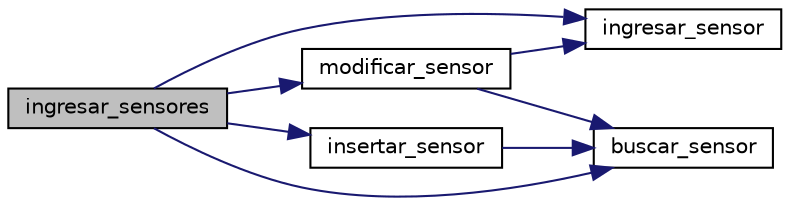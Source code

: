digraph "ingresar_sensores"
{
  edge [fontname="Helvetica",fontsize="10",labelfontname="Helvetica",labelfontsize="10"];
  node [fontname="Helvetica",fontsize="10",shape=record];
  rankdir="LR";
  Node1 [label="ingresar_sensores",height=0.2,width=0.4,color="black", fillcolor="grey75", style="filled", fontcolor="black"];
  Node1 -> Node2 [color="midnightblue",fontsize="10",style="solid",fontname="Helvetica"];
  Node2 [label="ingresar_sensor",height=0.2,width=0.4,color="black", fillcolor="white", style="filled",URL="$d9/dae/sensorlib_8h.html#afd041115ce4566d8d57e9e460519fe2a",tooltip="Esta funcion almacena los datos ingresados por teclado dentro de una estructura \"Sensor\" pasado por r..."];
  Node1 -> Node3 [color="midnightblue",fontsize="10",style="solid",fontname="Helvetica"];
  Node3 [label="insertar_sensor",height=0.2,width=0.4,color="black", fillcolor="white", style="filled",URL="$d9/dae/sensorlib_8h.html#aadf6070bba31d11ac68265456fe5b4b9",tooltip="Esta funcion inserta un sensor nuevo en una lista de sensores. "];
  Node3 -> Node4 [color="midnightblue",fontsize="10",style="solid",fontname="Helvetica"];
  Node4 [label="buscar_sensor",height=0.2,width=0.4,color="black", fillcolor="white", style="filled",URL="$d9/dae/sensorlib_8h.html#a042990d32f327693421d00660cb1835b",tooltip="Esta funcion permite busca un sensor de la lista, retorna un puntero al sensor o NULL si no se encuen..."];
  Node1 -> Node4 [color="midnightblue",fontsize="10",style="solid",fontname="Helvetica"];
  Node1 -> Node5 [color="midnightblue",fontsize="10",style="solid",fontname="Helvetica"];
  Node5 [label="modificar_sensor",height=0.2,width=0.4,color="black", fillcolor="white", style="filled",URL="$d9/dae/sensorlib_8h.html#a4e13f1efe5222d0d25dbc1cc0469e7c2",tooltip="Esta funcion permite modificar los datos de un sensor, retorna -1 si la lista esta vacia y -2 si no s..."];
  Node5 -> Node4 [color="midnightblue",fontsize="10",style="solid",fontname="Helvetica"];
  Node5 -> Node2 [color="midnightblue",fontsize="10",style="solid",fontname="Helvetica"];
}
